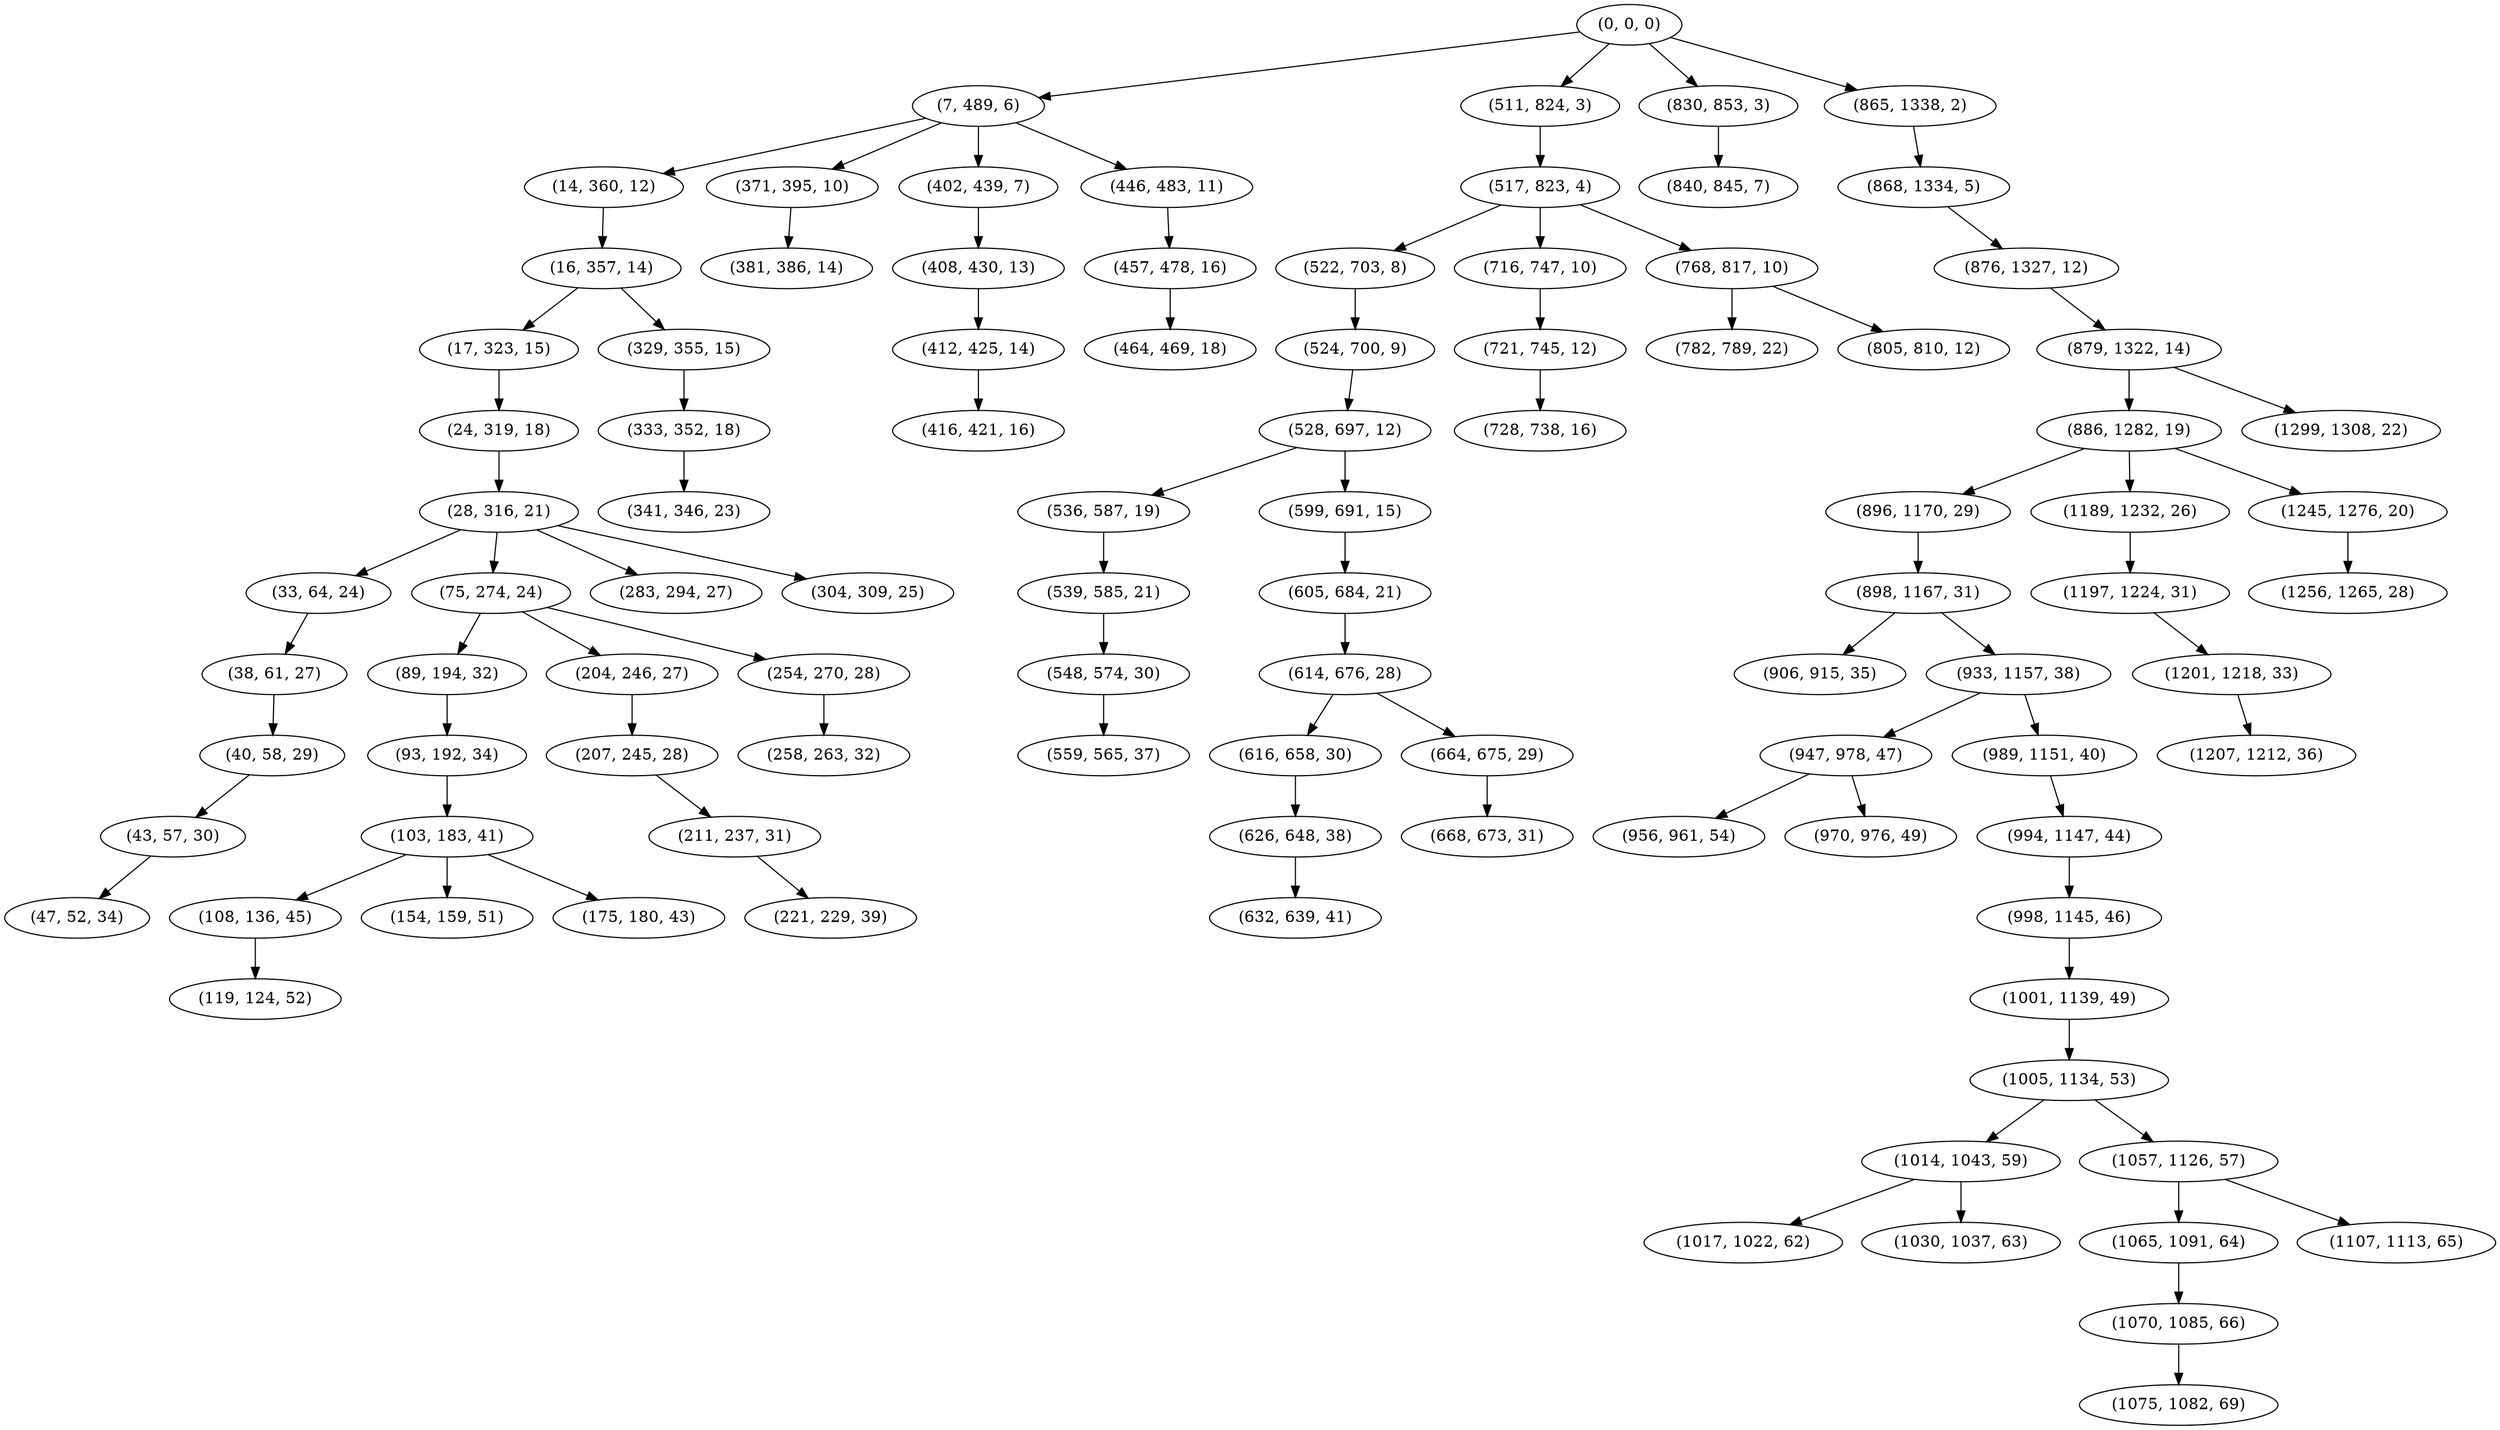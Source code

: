 digraph tree {
    "(0, 0, 0)";
    "(7, 489, 6)";
    "(14, 360, 12)";
    "(16, 357, 14)";
    "(17, 323, 15)";
    "(24, 319, 18)";
    "(28, 316, 21)";
    "(33, 64, 24)";
    "(38, 61, 27)";
    "(40, 58, 29)";
    "(43, 57, 30)";
    "(47, 52, 34)";
    "(75, 274, 24)";
    "(89, 194, 32)";
    "(93, 192, 34)";
    "(103, 183, 41)";
    "(108, 136, 45)";
    "(119, 124, 52)";
    "(154, 159, 51)";
    "(175, 180, 43)";
    "(204, 246, 27)";
    "(207, 245, 28)";
    "(211, 237, 31)";
    "(221, 229, 39)";
    "(254, 270, 28)";
    "(258, 263, 32)";
    "(283, 294, 27)";
    "(304, 309, 25)";
    "(329, 355, 15)";
    "(333, 352, 18)";
    "(341, 346, 23)";
    "(371, 395, 10)";
    "(381, 386, 14)";
    "(402, 439, 7)";
    "(408, 430, 13)";
    "(412, 425, 14)";
    "(416, 421, 16)";
    "(446, 483, 11)";
    "(457, 478, 16)";
    "(464, 469, 18)";
    "(511, 824, 3)";
    "(517, 823, 4)";
    "(522, 703, 8)";
    "(524, 700, 9)";
    "(528, 697, 12)";
    "(536, 587, 19)";
    "(539, 585, 21)";
    "(548, 574, 30)";
    "(559, 565, 37)";
    "(599, 691, 15)";
    "(605, 684, 21)";
    "(614, 676, 28)";
    "(616, 658, 30)";
    "(626, 648, 38)";
    "(632, 639, 41)";
    "(664, 675, 29)";
    "(668, 673, 31)";
    "(716, 747, 10)";
    "(721, 745, 12)";
    "(728, 738, 16)";
    "(768, 817, 10)";
    "(782, 789, 22)";
    "(805, 810, 12)";
    "(830, 853, 3)";
    "(840, 845, 7)";
    "(865, 1338, 2)";
    "(868, 1334, 5)";
    "(876, 1327, 12)";
    "(879, 1322, 14)";
    "(886, 1282, 19)";
    "(896, 1170, 29)";
    "(898, 1167, 31)";
    "(906, 915, 35)";
    "(933, 1157, 38)";
    "(947, 978, 47)";
    "(956, 961, 54)";
    "(970, 976, 49)";
    "(989, 1151, 40)";
    "(994, 1147, 44)";
    "(998, 1145, 46)";
    "(1001, 1139, 49)";
    "(1005, 1134, 53)";
    "(1014, 1043, 59)";
    "(1017, 1022, 62)";
    "(1030, 1037, 63)";
    "(1057, 1126, 57)";
    "(1065, 1091, 64)";
    "(1070, 1085, 66)";
    "(1075, 1082, 69)";
    "(1107, 1113, 65)";
    "(1189, 1232, 26)";
    "(1197, 1224, 31)";
    "(1201, 1218, 33)";
    "(1207, 1212, 36)";
    "(1245, 1276, 20)";
    "(1256, 1265, 28)";
    "(1299, 1308, 22)";
    "(0, 0, 0)" -> "(7, 489, 6)";
    "(0, 0, 0)" -> "(511, 824, 3)";
    "(0, 0, 0)" -> "(830, 853, 3)";
    "(0, 0, 0)" -> "(865, 1338, 2)";
    "(7, 489, 6)" -> "(14, 360, 12)";
    "(7, 489, 6)" -> "(371, 395, 10)";
    "(7, 489, 6)" -> "(402, 439, 7)";
    "(7, 489, 6)" -> "(446, 483, 11)";
    "(14, 360, 12)" -> "(16, 357, 14)";
    "(16, 357, 14)" -> "(17, 323, 15)";
    "(16, 357, 14)" -> "(329, 355, 15)";
    "(17, 323, 15)" -> "(24, 319, 18)";
    "(24, 319, 18)" -> "(28, 316, 21)";
    "(28, 316, 21)" -> "(33, 64, 24)";
    "(28, 316, 21)" -> "(75, 274, 24)";
    "(28, 316, 21)" -> "(283, 294, 27)";
    "(28, 316, 21)" -> "(304, 309, 25)";
    "(33, 64, 24)" -> "(38, 61, 27)";
    "(38, 61, 27)" -> "(40, 58, 29)";
    "(40, 58, 29)" -> "(43, 57, 30)";
    "(43, 57, 30)" -> "(47, 52, 34)";
    "(75, 274, 24)" -> "(89, 194, 32)";
    "(75, 274, 24)" -> "(204, 246, 27)";
    "(75, 274, 24)" -> "(254, 270, 28)";
    "(89, 194, 32)" -> "(93, 192, 34)";
    "(93, 192, 34)" -> "(103, 183, 41)";
    "(103, 183, 41)" -> "(108, 136, 45)";
    "(103, 183, 41)" -> "(154, 159, 51)";
    "(103, 183, 41)" -> "(175, 180, 43)";
    "(108, 136, 45)" -> "(119, 124, 52)";
    "(204, 246, 27)" -> "(207, 245, 28)";
    "(207, 245, 28)" -> "(211, 237, 31)";
    "(211, 237, 31)" -> "(221, 229, 39)";
    "(254, 270, 28)" -> "(258, 263, 32)";
    "(329, 355, 15)" -> "(333, 352, 18)";
    "(333, 352, 18)" -> "(341, 346, 23)";
    "(371, 395, 10)" -> "(381, 386, 14)";
    "(402, 439, 7)" -> "(408, 430, 13)";
    "(408, 430, 13)" -> "(412, 425, 14)";
    "(412, 425, 14)" -> "(416, 421, 16)";
    "(446, 483, 11)" -> "(457, 478, 16)";
    "(457, 478, 16)" -> "(464, 469, 18)";
    "(511, 824, 3)" -> "(517, 823, 4)";
    "(517, 823, 4)" -> "(522, 703, 8)";
    "(517, 823, 4)" -> "(716, 747, 10)";
    "(517, 823, 4)" -> "(768, 817, 10)";
    "(522, 703, 8)" -> "(524, 700, 9)";
    "(524, 700, 9)" -> "(528, 697, 12)";
    "(528, 697, 12)" -> "(536, 587, 19)";
    "(528, 697, 12)" -> "(599, 691, 15)";
    "(536, 587, 19)" -> "(539, 585, 21)";
    "(539, 585, 21)" -> "(548, 574, 30)";
    "(548, 574, 30)" -> "(559, 565, 37)";
    "(599, 691, 15)" -> "(605, 684, 21)";
    "(605, 684, 21)" -> "(614, 676, 28)";
    "(614, 676, 28)" -> "(616, 658, 30)";
    "(614, 676, 28)" -> "(664, 675, 29)";
    "(616, 658, 30)" -> "(626, 648, 38)";
    "(626, 648, 38)" -> "(632, 639, 41)";
    "(664, 675, 29)" -> "(668, 673, 31)";
    "(716, 747, 10)" -> "(721, 745, 12)";
    "(721, 745, 12)" -> "(728, 738, 16)";
    "(768, 817, 10)" -> "(782, 789, 22)";
    "(768, 817, 10)" -> "(805, 810, 12)";
    "(830, 853, 3)" -> "(840, 845, 7)";
    "(865, 1338, 2)" -> "(868, 1334, 5)";
    "(868, 1334, 5)" -> "(876, 1327, 12)";
    "(876, 1327, 12)" -> "(879, 1322, 14)";
    "(879, 1322, 14)" -> "(886, 1282, 19)";
    "(879, 1322, 14)" -> "(1299, 1308, 22)";
    "(886, 1282, 19)" -> "(896, 1170, 29)";
    "(886, 1282, 19)" -> "(1189, 1232, 26)";
    "(886, 1282, 19)" -> "(1245, 1276, 20)";
    "(896, 1170, 29)" -> "(898, 1167, 31)";
    "(898, 1167, 31)" -> "(906, 915, 35)";
    "(898, 1167, 31)" -> "(933, 1157, 38)";
    "(933, 1157, 38)" -> "(947, 978, 47)";
    "(933, 1157, 38)" -> "(989, 1151, 40)";
    "(947, 978, 47)" -> "(956, 961, 54)";
    "(947, 978, 47)" -> "(970, 976, 49)";
    "(989, 1151, 40)" -> "(994, 1147, 44)";
    "(994, 1147, 44)" -> "(998, 1145, 46)";
    "(998, 1145, 46)" -> "(1001, 1139, 49)";
    "(1001, 1139, 49)" -> "(1005, 1134, 53)";
    "(1005, 1134, 53)" -> "(1014, 1043, 59)";
    "(1005, 1134, 53)" -> "(1057, 1126, 57)";
    "(1014, 1043, 59)" -> "(1017, 1022, 62)";
    "(1014, 1043, 59)" -> "(1030, 1037, 63)";
    "(1057, 1126, 57)" -> "(1065, 1091, 64)";
    "(1057, 1126, 57)" -> "(1107, 1113, 65)";
    "(1065, 1091, 64)" -> "(1070, 1085, 66)";
    "(1070, 1085, 66)" -> "(1075, 1082, 69)";
    "(1189, 1232, 26)" -> "(1197, 1224, 31)";
    "(1197, 1224, 31)" -> "(1201, 1218, 33)";
    "(1201, 1218, 33)" -> "(1207, 1212, 36)";
    "(1245, 1276, 20)" -> "(1256, 1265, 28)";
}
